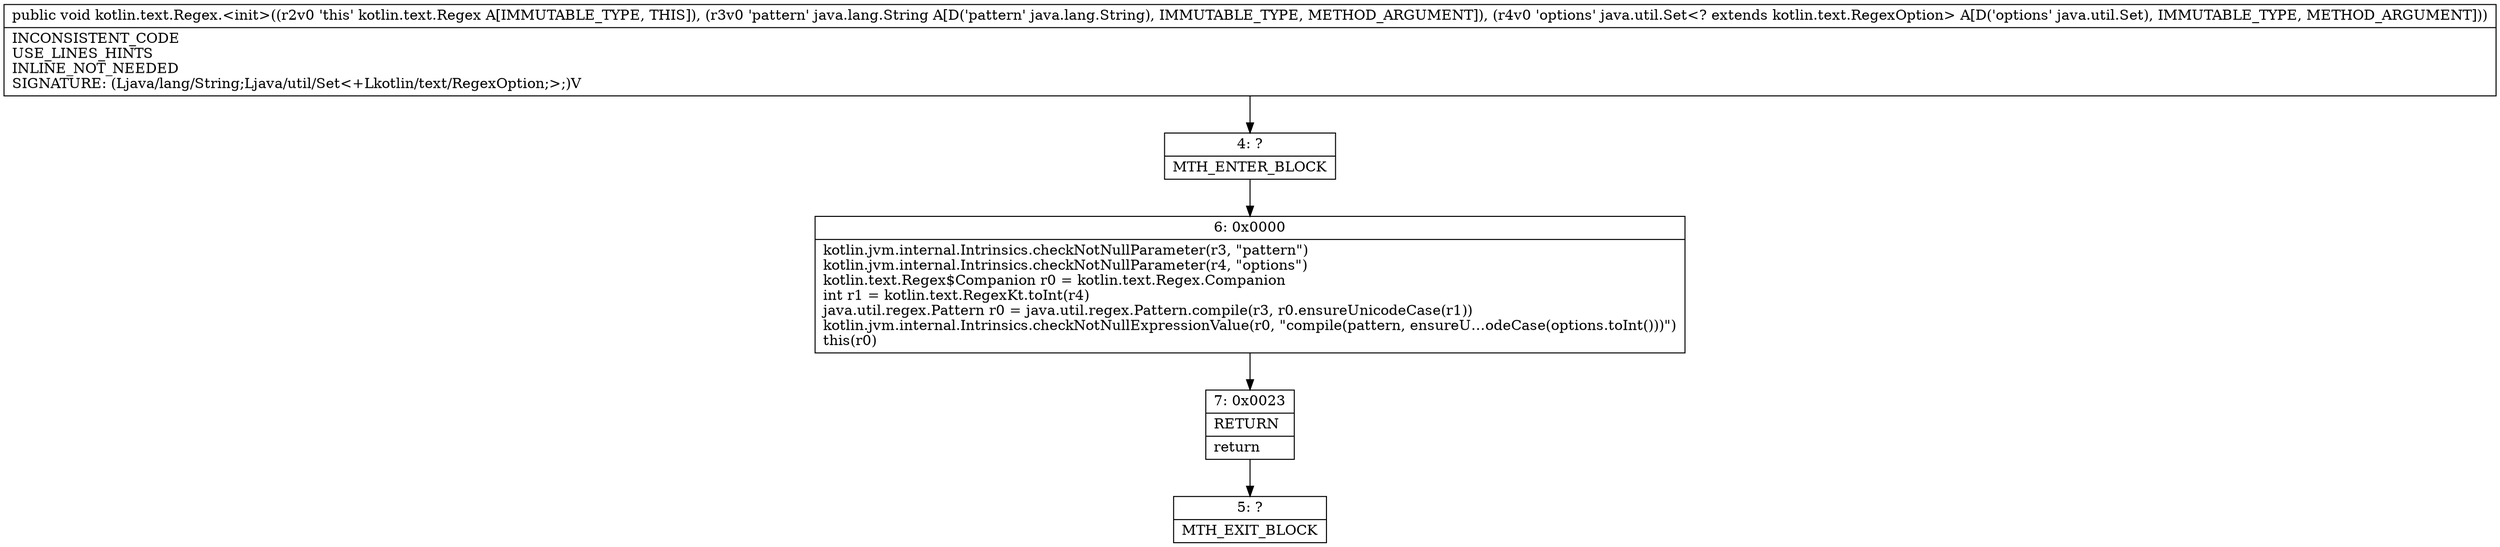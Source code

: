 digraph "CFG forkotlin.text.Regex.\<init\>(Ljava\/lang\/String;Ljava\/util\/Set;)V" {
Node_4 [shape=record,label="{4\:\ ?|MTH_ENTER_BLOCK\l}"];
Node_6 [shape=record,label="{6\:\ 0x0000|kotlin.jvm.internal.Intrinsics.checkNotNullParameter(r3, \"pattern\")\lkotlin.jvm.internal.Intrinsics.checkNotNullParameter(r4, \"options\")\lkotlin.text.Regex$Companion r0 = kotlin.text.Regex.Companion\lint r1 = kotlin.text.RegexKt.toInt(r4)\ljava.util.regex.Pattern r0 = java.util.regex.Pattern.compile(r3, r0.ensureUnicodeCase(r1))\lkotlin.jvm.internal.Intrinsics.checkNotNullExpressionValue(r0, \"compile(pattern, ensureU…odeCase(options.toInt()))\")\lthis(r0)\l}"];
Node_7 [shape=record,label="{7\:\ 0x0023|RETURN\l|return\l}"];
Node_5 [shape=record,label="{5\:\ ?|MTH_EXIT_BLOCK\l}"];
MethodNode[shape=record,label="{public void kotlin.text.Regex.\<init\>((r2v0 'this' kotlin.text.Regex A[IMMUTABLE_TYPE, THIS]), (r3v0 'pattern' java.lang.String A[D('pattern' java.lang.String), IMMUTABLE_TYPE, METHOD_ARGUMENT]), (r4v0 'options' java.util.Set\<? extends kotlin.text.RegexOption\> A[D('options' java.util.Set), IMMUTABLE_TYPE, METHOD_ARGUMENT]))  | INCONSISTENT_CODE\lUSE_LINES_HINTS\lINLINE_NOT_NEEDED\lSIGNATURE: (Ljava\/lang\/String;Ljava\/util\/Set\<+Lkotlin\/text\/RegexOption;\>;)V\l}"];
MethodNode -> Node_4;Node_4 -> Node_6;
Node_6 -> Node_7;
Node_7 -> Node_5;
}

